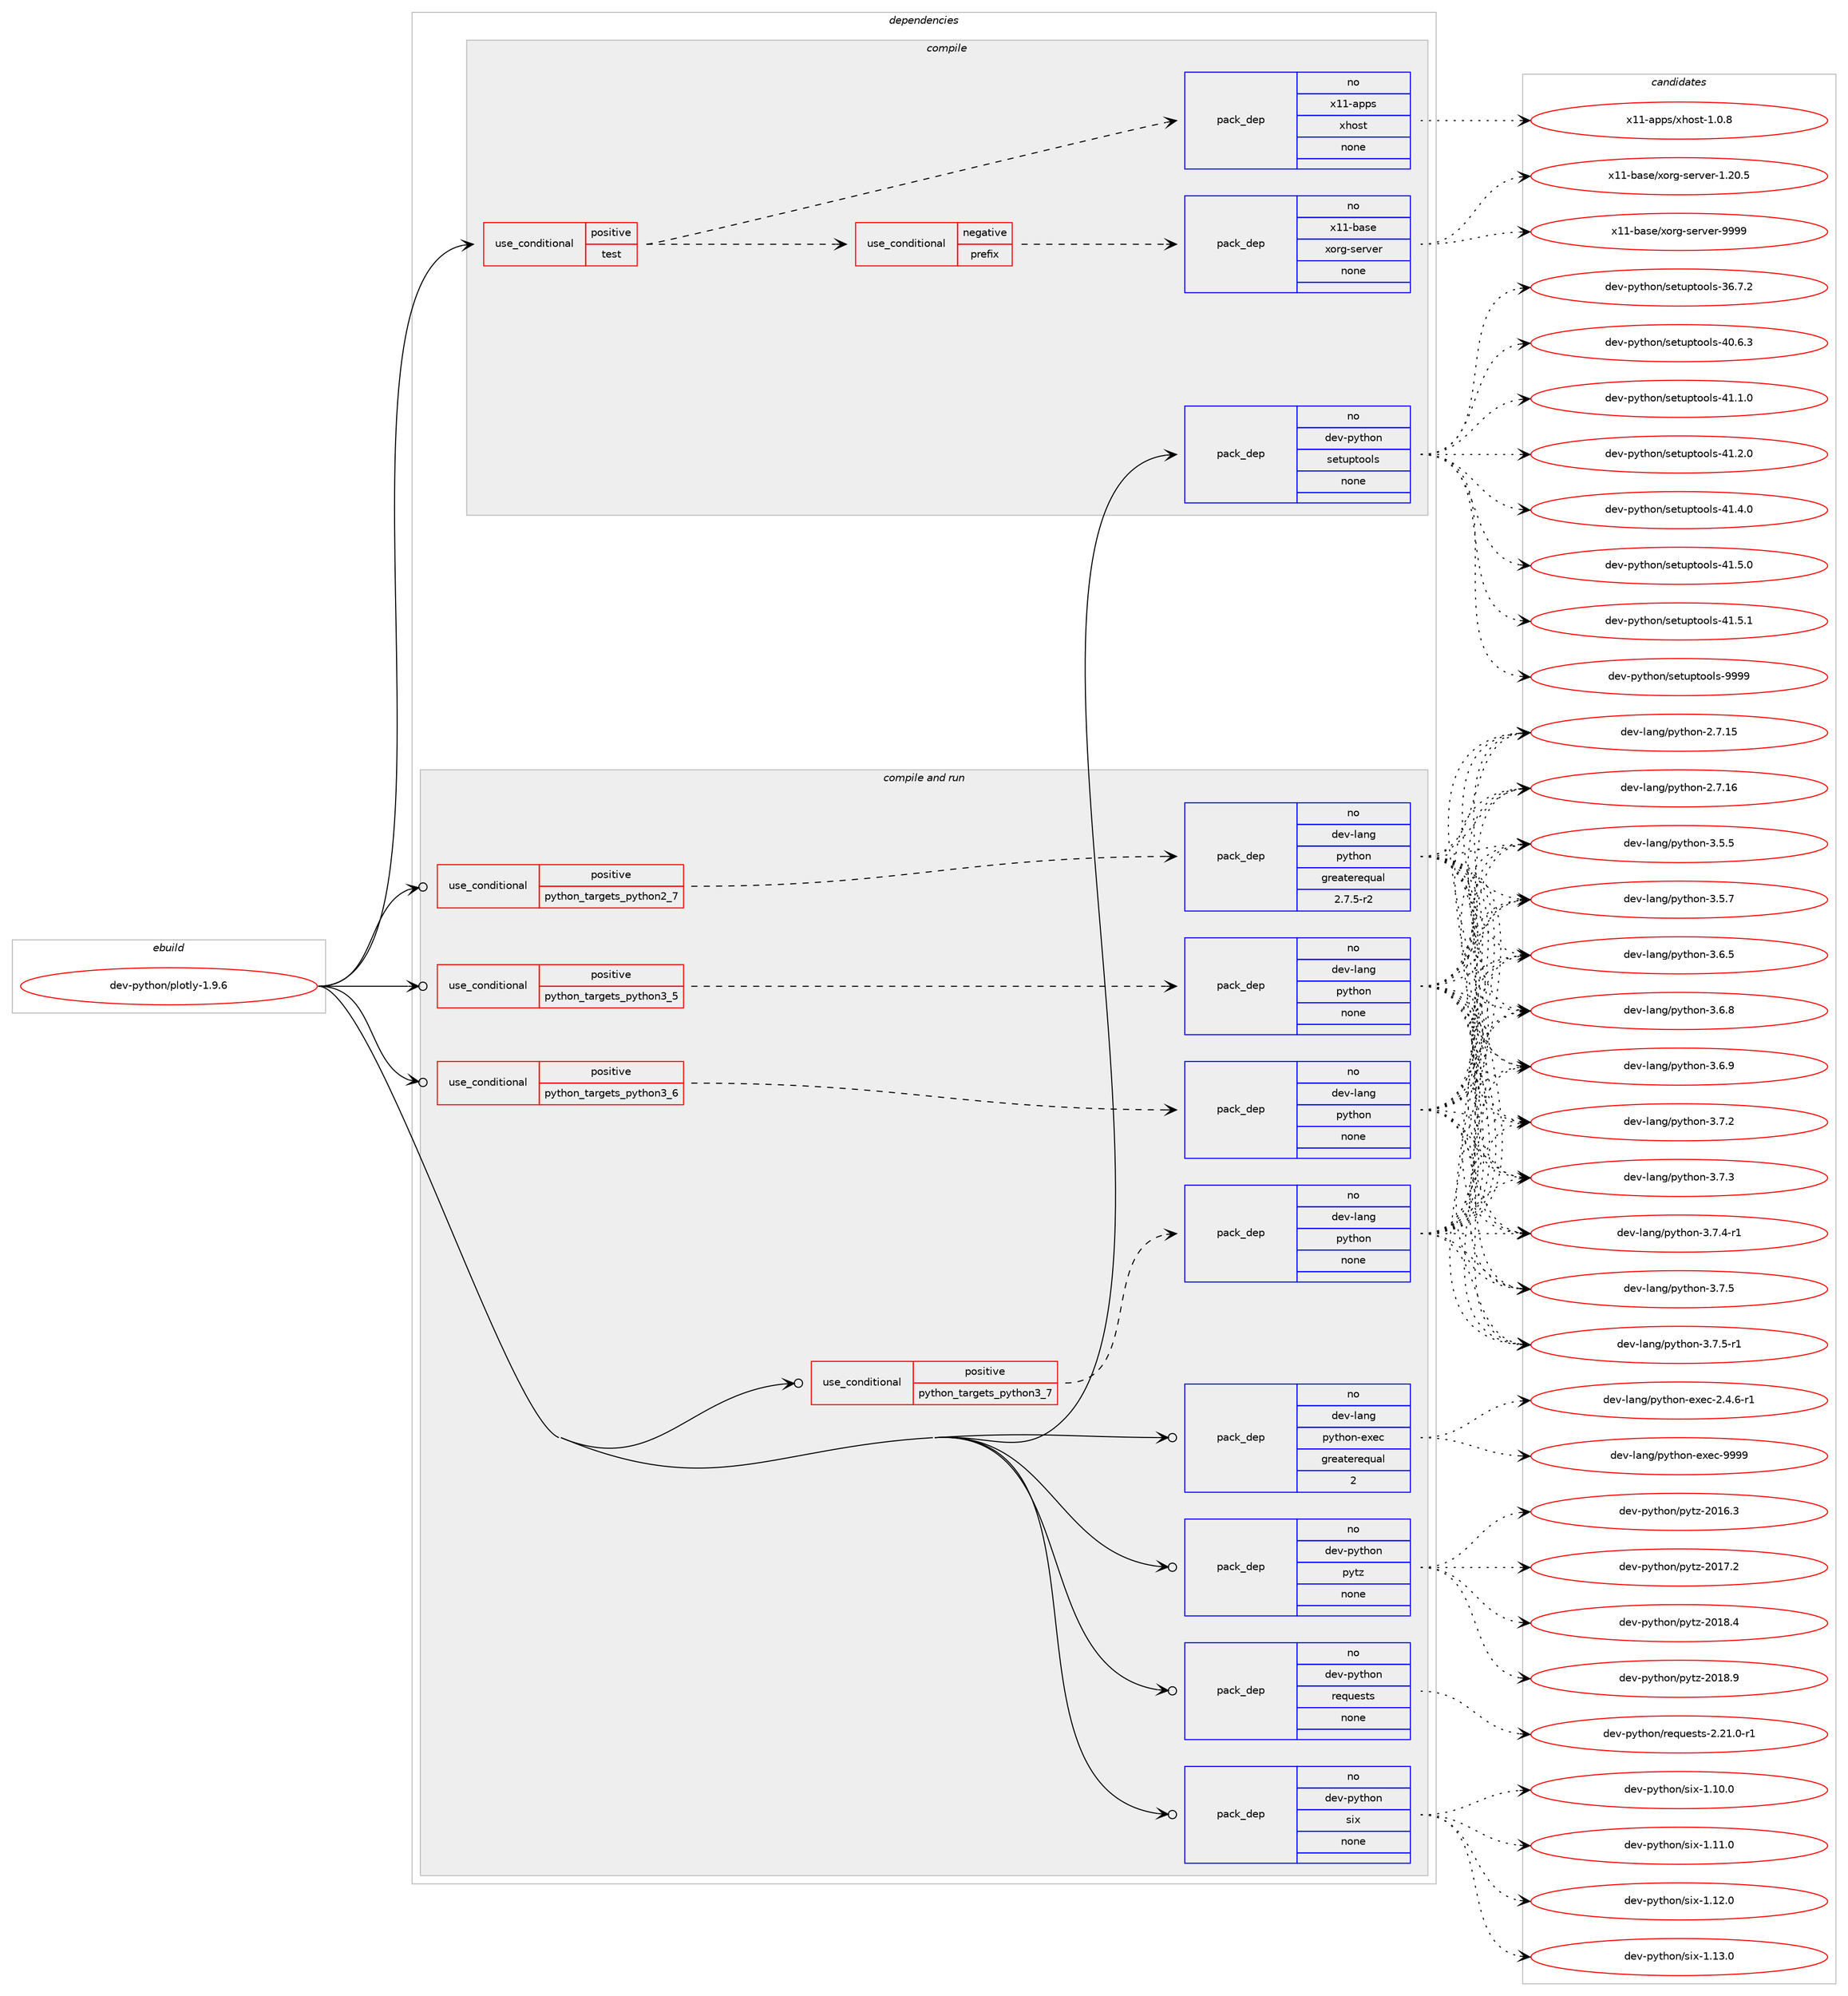 digraph prolog {

# *************
# Graph options
# *************

newrank=true;
concentrate=true;
compound=true;
graph [rankdir=LR,fontname=Helvetica,fontsize=10,ranksep=1.5];#, ranksep=2.5, nodesep=0.2];
edge  [arrowhead=vee];
node  [fontname=Helvetica,fontsize=10];

# **********
# The ebuild
# **********

subgraph cluster_leftcol {
color=gray;
rank=same;
label=<<i>ebuild</i>>;
id [label="dev-python/plotly-1.9.6", color=red, width=4, href="../dev-python/plotly-1.9.6.svg"];
}

# ****************
# The dependencies
# ****************

subgraph cluster_midcol {
color=gray;
label=<<i>dependencies</i>>;
subgraph cluster_compile {
fillcolor="#eeeeee";
style=filled;
label=<<i>compile</i>>;
subgraph cond144664 {
dependency622375 [label=<<TABLE BORDER="0" CELLBORDER="1" CELLSPACING="0" CELLPADDING="4"><TR><TD ROWSPAN="3" CELLPADDING="10">use_conditional</TD></TR><TR><TD>positive</TD></TR><TR><TD>test</TD></TR></TABLE>>, shape=none, color=red];
subgraph cond144665 {
dependency622376 [label=<<TABLE BORDER="0" CELLBORDER="1" CELLSPACING="0" CELLPADDING="4"><TR><TD ROWSPAN="3" CELLPADDING="10">use_conditional</TD></TR><TR><TD>negative</TD></TR><TR><TD>prefix</TD></TR></TABLE>>, shape=none, color=red];
subgraph pack465871 {
dependency622377 [label=<<TABLE BORDER="0" CELLBORDER="1" CELLSPACING="0" CELLPADDING="4" WIDTH="220"><TR><TD ROWSPAN="6" CELLPADDING="30">pack_dep</TD></TR><TR><TD WIDTH="110">no</TD></TR><TR><TD>x11-base</TD></TR><TR><TD>xorg-server</TD></TR><TR><TD>none</TD></TR><TR><TD></TD></TR></TABLE>>, shape=none, color=blue];
}
dependency622376:e -> dependency622377:w [weight=20,style="dashed",arrowhead="vee"];
}
dependency622375:e -> dependency622376:w [weight=20,style="dashed",arrowhead="vee"];
subgraph pack465872 {
dependency622378 [label=<<TABLE BORDER="0" CELLBORDER="1" CELLSPACING="0" CELLPADDING="4" WIDTH="220"><TR><TD ROWSPAN="6" CELLPADDING="30">pack_dep</TD></TR><TR><TD WIDTH="110">no</TD></TR><TR><TD>x11-apps</TD></TR><TR><TD>xhost</TD></TR><TR><TD>none</TD></TR><TR><TD></TD></TR></TABLE>>, shape=none, color=blue];
}
dependency622375:e -> dependency622378:w [weight=20,style="dashed",arrowhead="vee"];
}
id:e -> dependency622375:w [weight=20,style="solid",arrowhead="vee"];
subgraph pack465873 {
dependency622379 [label=<<TABLE BORDER="0" CELLBORDER="1" CELLSPACING="0" CELLPADDING="4" WIDTH="220"><TR><TD ROWSPAN="6" CELLPADDING="30">pack_dep</TD></TR><TR><TD WIDTH="110">no</TD></TR><TR><TD>dev-python</TD></TR><TR><TD>setuptools</TD></TR><TR><TD>none</TD></TR><TR><TD></TD></TR></TABLE>>, shape=none, color=blue];
}
id:e -> dependency622379:w [weight=20,style="solid",arrowhead="vee"];
}
subgraph cluster_compileandrun {
fillcolor="#eeeeee";
style=filled;
label=<<i>compile and run</i>>;
subgraph cond144666 {
dependency622380 [label=<<TABLE BORDER="0" CELLBORDER="1" CELLSPACING="0" CELLPADDING="4"><TR><TD ROWSPAN="3" CELLPADDING="10">use_conditional</TD></TR><TR><TD>positive</TD></TR><TR><TD>python_targets_python2_7</TD></TR></TABLE>>, shape=none, color=red];
subgraph pack465874 {
dependency622381 [label=<<TABLE BORDER="0" CELLBORDER="1" CELLSPACING="0" CELLPADDING="4" WIDTH="220"><TR><TD ROWSPAN="6" CELLPADDING="30">pack_dep</TD></TR><TR><TD WIDTH="110">no</TD></TR><TR><TD>dev-lang</TD></TR><TR><TD>python</TD></TR><TR><TD>greaterequal</TD></TR><TR><TD>2.7.5-r2</TD></TR></TABLE>>, shape=none, color=blue];
}
dependency622380:e -> dependency622381:w [weight=20,style="dashed",arrowhead="vee"];
}
id:e -> dependency622380:w [weight=20,style="solid",arrowhead="odotvee"];
subgraph cond144667 {
dependency622382 [label=<<TABLE BORDER="0" CELLBORDER="1" CELLSPACING="0" CELLPADDING="4"><TR><TD ROWSPAN="3" CELLPADDING="10">use_conditional</TD></TR><TR><TD>positive</TD></TR><TR><TD>python_targets_python3_5</TD></TR></TABLE>>, shape=none, color=red];
subgraph pack465875 {
dependency622383 [label=<<TABLE BORDER="0" CELLBORDER="1" CELLSPACING="0" CELLPADDING="4" WIDTH="220"><TR><TD ROWSPAN="6" CELLPADDING="30">pack_dep</TD></TR><TR><TD WIDTH="110">no</TD></TR><TR><TD>dev-lang</TD></TR><TR><TD>python</TD></TR><TR><TD>none</TD></TR><TR><TD></TD></TR></TABLE>>, shape=none, color=blue];
}
dependency622382:e -> dependency622383:w [weight=20,style="dashed",arrowhead="vee"];
}
id:e -> dependency622382:w [weight=20,style="solid",arrowhead="odotvee"];
subgraph cond144668 {
dependency622384 [label=<<TABLE BORDER="0" CELLBORDER="1" CELLSPACING="0" CELLPADDING="4"><TR><TD ROWSPAN="3" CELLPADDING="10">use_conditional</TD></TR><TR><TD>positive</TD></TR><TR><TD>python_targets_python3_6</TD></TR></TABLE>>, shape=none, color=red];
subgraph pack465876 {
dependency622385 [label=<<TABLE BORDER="0" CELLBORDER="1" CELLSPACING="0" CELLPADDING="4" WIDTH="220"><TR><TD ROWSPAN="6" CELLPADDING="30">pack_dep</TD></TR><TR><TD WIDTH="110">no</TD></TR><TR><TD>dev-lang</TD></TR><TR><TD>python</TD></TR><TR><TD>none</TD></TR><TR><TD></TD></TR></TABLE>>, shape=none, color=blue];
}
dependency622384:e -> dependency622385:w [weight=20,style="dashed",arrowhead="vee"];
}
id:e -> dependency622384:w [weight=20,style="solid",arrowhead="odotvee"];
subgraph cond144669 {
dependency622386 [label=<<TABLE BORDER="0" CELLBORDER="1" CELLSPACING="0" CELLPADDING="4"><TR><TD ROWSPAN="3" CELLPADDING="10">use_conditional</TD></TR><TR><TD>positive</TD></TR><TR><TD>python_targets_python3_7</TD></TR></TABLE>>, shape=none, color=red];
subgraph pack465877 {
dependency622387 [label=<<TABLE BORDER="0" CELLBORDER="1" CELLSPACING="0" CELLPADDING="4" WIDTH="220"><TR><TD ROWSPAN="6" CELLPADDING="30">pack_dep</TD></TR><TR><TD WIDTH="110">no</TD></TR><TR><TD>dev-lang</TD></TR><TR><TD>python</TD></TR><TR><TD>none</TD></TR><TR><TD></TD></TR></TABLE>>, shape=none, color=blue];
}
dependency622386:e -> dependency622387:w [weight=20,style="dashed",arrowhead="vee"];
}
id:e -> dependency622386:w [weight=20,style="solid",arrowhead="odotvee"];
subgraph pack465878 {
dependency622388 [label=<<TABLE BORDER="0" CELLBORDER="1" CELLSPACING="0" CELLPADDING="4" WIDTH="220"><TR><TD ROWSPAN="6" CELLPADDING="30">pack_dep</TD></TR><TR><TD WIDTH="110">no</TD></TR><TR><TD>dev-lang</TD></TR><TR><TD>python-exec</TD></TR><TR><TD>greaterequal</TD></TR><TR><TD>2</TD></TR></TABLE>>, shape=none, color=blue];
}
id:e -> dependency622388:w [weight=20,style="solid",arrowhead="odotvee"];
subgraph pack465879 {
dependency622389 [label=<<TABLE BORDER="0" CELLBORDER="1" CELLSPACING="0" CELLPADDING="4" WIDTH="220"><TR><TD ROWSPAN="6" CELLPADDING="30">pack_dep</TD></TR><TR><TD WIDTH="110">no</TD></TR><TR><TD>dev-python</TD></TR><TR><TD>pytz</TD></TR><TR><TD>none</TD></TR><TR><TD></TD></TR></TABLE>>, shape=none, color=blue];
}
id:e -> dependency622389:w [weight=20,style="solid",arrowhead="odotvee"];
subgraph pack465880 {
dependency622390 [label=<<TABLE BORDER="0" CELLBORDER="1" CELLSPACING="0" CELLPADDING="4" WIDTH="220"><TR><TD ROWSPAN="6" CELLPADDING="30">pack_dep</TD></TR><TR><TD WIDTH="110">no</TD></TR><TR><TD>dev-python</TD></TR><TR><TD>requests</TD></TR><TR><TD>none</TD></TR><TR><TD></TD></TR></TABLE>>, shape=none, color=blue];
}
id:e -> dependency622390:w [weight=20,style="solid",arrowhead="odotvee"];
subgraph pack465881 {
dependency622391 [label=<<TABLE BORDER="0" CELLBORDER="1" CELLSPACING="0" CELLPADDING="4" WIDTH="220"><TR><TD ROWSPAN="6" CELLPADDING="30">pack_dep</TD></TR><TR><TD WIDTH="110">no</TD></TR><TR><TD>dev-python</TD></TR><TR><TD>six</TD></TR><TR><TD>none</TD></TR><TR><TD></TD></TR></TABLE>>, shape=none, color=blue];
}
id:e -> dependency622391:w [weight=20,style="solid",arrowhead="odotvee"];
}
subgraph cluster_run {
fillcolor="#eeeeee";
style=filled;
label=<<i>run</i>>;
}
}

# **************
# The candidates
# **************

subgraph cluster_choices {
rank=same;
color=gray;
label=<<i>candidates</i>>;

subgraph choice465871 {
color=black;
nodesep=1;
choice1204949459897115101471201111141034511510111411810111445494650484653 [label="x11-base/xorg-server-1.20.5", color=red, width=4,href="../x11-base/xorg-server-1.20.5.svg"];
choice120494945989711510147120111114103451151011141181011144557575757 [label="x11-base/xorg-server-9999", color=red, width=4,href="../x11-base/xorg-server-9999.svg"];
dependency622377:e -> choice1204949459897115101471201111141034511510111411810111445494650484653:w [style=dotted,weight="100"];
dependency622377:e -> choice120494945989711510147120111114103451151011141181011144557575757:w [style=dotted,weight="100"];
}
subgraph choice465872 {
color=black;
nodesep=1;
choice1204949459711211211547120104111115116454946484656 [label="x11-apps/xhost-1.0.8", color=red, width=4,href="../x11-apps/xhost-1.0.8.svg"];
dependency622378:e -> choice1204949459711211211547120104111115116454946484656:w [style=dotted,weight="100"];
}
subgraph choice465873 {
color=black;
nodesep=1;
choice100101118451121211161041111104711510111611711211611111110811545515446554650 [label="dev-python/setuptools-36.7.2", color=red, width=4,href="../dev-python/setuptools-36.7.2.svg"];
choice100101118451121211161041111104711510111611711211611111110811545524846544651 [label="dev-python/setuptools-40.6.3", color=red, width=4,href="../dev-python/setuptools-40.6.3.svg"];
choice100101118451121211161041111104711510111611711211611111110811545524946494648 [label="dev-python/setuptools-41.1.0", color=red, width=4,href="../dev-python/setuptools-41.1.0.svg"];
choice100101118451121211161041111104711510111611711211611111110811545524946504648 [label="dev-python/setuptools-41.2.0", color=red, width=4,href="../dev-python/setuptools-41.2.0.svg"];
choice100101118451121211161041111104711510111611711211611111110811545524946524648 [label="dev-python/setuptools-41.4.0", color=red, width=4,href="../dev-python/setuptools-41.4.0.svg"];
choice100101118451121211161041111104711510111611711211611111110811545524946534648 [label="dev-python/setuptools-41.5.0", color=red, width=4,href="../dev-python/setuptools-41.5.0.svg"];
choice100101118451121211161041111104711510111611711211611111110811545524946534649 [label="dev-python/setuptools-41.5.1", color=red, width=4,href="../dev-python/setuptools-41.5.1.svg"];
choice10010111845112121116104111110471151011161171121161111111081154557575757 [label="dev-python/setuptools-9999", color=red, width=4,href="../dev-python/setuptools-9999.svg"];
dependency622379:e -> choice100101118451121211161041111104711510111611711211611111110811545515446554650:w [style=dotted,weight="100"];
dependency622379:e -> choice100101118451121211161041111104711510111611711211611111110811545524846544651:w [style=dotted,weight="100"];
dependency622379:e -> choice100101118451121211161041111104711510111611711211611111110811545524946494648:w [style=dotted,weight="100"];
dependency622379:e -> choice100101118451121211161041111104711510111611711211611111110811545524946504648:w [style=dotted,weight="100"];
dependency622379:e -> choice100101118451121211161041111104711510111611711211611111110811545524946524648:w [style=dotted,weight="100"];
dependency622379:e -> choice100101118451121211161041111104711510111611711211611111110811545524946534648:w [style=dotted,weight="100"];
dependency622379:e -> choice100101118451121211161041111104711510111611711211611111110811545524946534649:w [style=dotted,weight="100"];
dependency622379:e -> choice10010111845112121116104111110471151011161171121161111111081154557575757:w [style=dotted,weight="100"];
}
subgraph choice465874 {
color=black;
nodesep=1;
choice10010111845108971101034711212111610411111045504655464953 [label="dev-lang/python-2.7.15", color=red, width=4,href="../dev-lang/python-2.7.15.svg"];
choice10010111845108971101034711212111610411111045504655464954 [label="dev-lang/python-2.7.16", color=red, width=4,href="../dev-lang/python-2.7.16.svg"];
choice100101118451089711010347112121116104111110455146534653 [label="dev-lang/python-3.5.5", color=red, width=4,href="../dev-lang/python-3.5.5.svg"];
choice100101118451089711010347112121116104111110455146534655 [label="dev-lang/python-3.5.7", color=red, width=4,href="../dev-lang/python-3.5.7.svg"];
choice100101118451089711010347112121116104111110455146544653 [label="dev-lang/python-3.6.5", color=red, width=4,href="../dev-lang/python-3.6.5.svg"];
choice100101118451089711010347112121116104111110455146544656 [label="dev-lang/python-3.6.8", color=red, width=4,href="../dev-lang/python-3.6.8.svg"];
choice100101118451089711010347112121116104111110455146544657 [label="dev-lang/python-3.6.9", color=red, width=4,href="../dev-lang/python-3.6.9.svg"];
choice100101118451089711010347112121116104111110455146554650 [label="dev-lang/python-3.7.2", color=red, width=4,href="../dev-lang/python-3.7.2.svg"];
choice100101118451089711010347112121116104111110455146554651 [label="dev-lang/python-3.7.3", color=red, width=4,href="../dev-lang/python-3.7.3.svg"];
choice1001011184510897110103471121211161041111104551465546524511449 [label="dev-lang/python-3.7.4-r1", color=red, width=4,href="../dev-lang/python-3.7.4-r1.svg"];
choice100101118451089711010347112121116104111110455146554653 [label="dev-lang/python-3.7.5", color=red, width=4,href="../dev-lang/python-3.7.5.svg"];
choice1001011184510897110103471121211161041111104551465546534511449 [label="dev-lang/python-3.7.5-r1", color=red, width=4,href="../dev-lang/python-3.7.5-r1.svg"];
dependency622381:e -> choice10010111845108971101034711212111610411111045504655464953:w [style=dotted,weight="100"];
dependency622381:e -> choice10010111845108971101034711212111610411111045504655464954:w [style=dotted,weight="100"];
dependency622381:e -> choice100101118451089711010347112121116104111110455146534653:w [style=dotted,weight="100"];
dependency622381:e -> choice100101118451089711010347112121116104111110455146534655:w [style=dotted,weight="100"];
dependency622381:e -> choice100101118451089711010347112121116104111110455146544653:w [style=dotted,weight="100"];
dependency622381:e -> choice100101118451089711010347112121116104111110455146544656:w [style=dotted,weight="100"];
dependency622381:e -> choice100101118451089711010347112121116104111110455146544657:w [style=dotted,weight="100"];
dependency622381:e -> choice100101118451089711010347112121116104111110455146554650:w [style=dotted,weight="100"];
dependency622381:e -> choice100101118451089711010347112121116104111110455146554651:w [style=dotted,weight="100"];
dependency622381:e -> choice1001011184510897110103471121211161041111104551465546524511449:w [style=dotted,weight="100"];
dependency622381:e -> choice100101118451089711010347112121116104111110455146554653:w [style=dotted,weight="100"];
dependency622381:e -> choice1001011184510897110103471121211161041111104551465546534511449:w [style=dotted,weight="100"];
}
subgraph choice465875 {
color=black;
nodesep=1;
choice10010111845108971101034711212111610411111045504655464953 [label="dev-lang/python-2.7.15", color=red, width=4,href="../dev-lang/python-2.7.15.svg"];
choice10010111845108971101034711212111610411111045504655464954 [label="dev-lang/python-2.7.16", color=red, width=4,href="../dev-lang/python-2.7.16.svg"];
choice100101118451089711010347112121116104111110455146534653 [label="dev-lang/python-3.5.5", color=red, width=4,href="../dev-lang/python-3.5.5.svg"];
choice100101118451089711010347112121116104111110455146534655 [label="dev-lang/python-3.5.7", color=red, width=4,href="../dev-lang/python-3.5.7.svg"];
choice100101118451089711010347112121116104111110455146544653 [label="dev-lang/python-3.6.5", color=red, width=4,href="../dev-lang/python-3.6.5.svg"];
choice100101118451089711010347112121116104111110455146544656 [label="dev-lang/python-3.6.8", color=red, width=4,href="../dev-lang/python-3.6.8.svg"];
choice100101118451089711010347112121116104111110455146544657 [label="dev-lang/python-3.6.9", color=red, width=4,href="../dev-lang/python-3.6.9.svg"];
choice100101118451089711010347112121116104111110455146554650 [label="dev-lang/python-3.7.2", color=red, width=4,href="../dev-lang/python-3.7.2.svg"];
choice100101118451089711010347112121116104111110455146554651 [label="dev-lang/python-3.7.3", color=red, width=4,href="../dev-lang/python-3.7.3.svg"];
choice1001011184510897110103471121211161041111104551465546524511449 [label="dev-lang/python-3.7.4-r1", color=red, width=4,href="../dev-lang/python-3.7.4-r1.svg"];
choice100101118451089711010347112121116104111110455146554653 [label="dev-lang/python-3.7.5", color=red, width=4,href="../dev-lang/python-3.7.5.svg"];
choice1001011184510897110103471121211161041111104551465546534511449 [label="dev-lang/python-3.7.5-r1", color=red, width=4,href="../dev-lang/python-3.7.5-r1.svg"];
dependency622383:e -> choice10010111845108971101034711212111610411111045504655464953:w [style=dotted,weight="100"];
dependency622383:e -> choice10010111845108971101034711212111610411111045504655464954:w [style=dotted,weight="100"];
dependency622383:e -> choice100101118451089711010347112121116104111110455146534653:w [style=dotted,weight="100"];
dependency622383:e -> choice100101118451089711010347112121116104111110455146534655:w [style=dotted,weight="100"];
dependency622383:e -> choice100101118451089711010347112121116104111110455146544653:w [style=dotted,weight="100"];
dependency622383:e -> choice100101118451089711010347112121116104111110455146544656:w [style=dotted,weight="100"];
dependency622383:e -> choice100101118451089711010347112121116104111110455146544657:w [style=dotted,weight="100"];
dependency622383:e -> choice100101118451089711010347112121116104111110455146554650:w [style=dotted,weight="100"];
dependency622383:e -> choice100101118451089711010347112121116104111110455146554651:w [style=dotted,weight="100"];
dependency622383:e -> choice1001011184510897110103471121211161041111104551465546524511449:w [style=dotted,weight="100"];
dependency622383:e -> choice100101118451089711010347112121116104111110455146554653:w [style=dotted,weight="100"];
dependency622383:e -> choice1001011184510897110103471121211161041111104551465546534511449:w [style=dotted,weight="100"];
}
subgraph choice465876 {
color=black;
nodesep=1;
choice10010111845108971101034711212111610411111045504655464953 [label="dev-lang/python-2.7.15", color=red, width=4,href="../dev-lang/python-2.7.15.svg"];
choice10010111845108971101034711212111610411111045504655464954 [label="dev-lang/python-2.7.16", color=red, width=4,href="../dev-lang/python-2.7.16.svg"];
choice100101118451089711010347112121116104111110455146534653 [label="dev-lang/python-3.5.5", color=red, width=4,href="../dev-lang/python-3.5.5.svg"];
choice100101118451089711010347112121116104111110455146534655 [label="dev-lang/python-3.5.7", color=red, width=4,href="../dev-lang/python-3.5.7.svg"];
choice100101118451089711010347112121116104111110455146544653 [label="dev-lang/python-3.6.5", color=red, width=4,href="../dev-lang/python-3.6.5.svg"];
choice100101118451089711010347112121116104111110455146544656 [label="dev-lang/python-3.6.8", color=red, width=4,href="../dev-lang/python-3.6.8.svg"];
choice100101118451089711010347112121116104111110455146544657 [label="dev-lang/python-3.6.9", color=red, width=4,href="../dev-lang/python-3.6.9.svg"];
choice100101118451089711010347112121116104111110455146554650 [label="dev-lang/python-3.7.2", color=red, width=4,href="../dev-lang/python-3.7.2.svg"];
choice100101118451089711010347112121116104111110455146554651 [label="dev-lang/python-3.7.3", color=red, width=4,href="../dev-lang/python-3.7.3.svg"];
choice1001011184510897110103471121211161041111104551465546524511449 [label="dev-lang/python-3.7.4-r1", color=red, width=4,href="../dev-lang/python-3.7.4-r1.svg"];
choice100101118451089711010347112121116104111110455146554653 [label="dev-lang/python-3.7.5", color=red, width=4,href="../dev-lang/python-3.7.5.svg"];
choice1001011184510897110103471121211161041111104551465546534511449 [label="dev-lang/python-3.7.5-r1", color=red, width=4,href="../dev-lang/python-3.7.5-r1.svg"];
dependency622385:e -> choice10010111845108971101034711212111610411111045504655464953:w [style=dotted,weight="100"];
dependency622385:e -> choice10010111845108971101034711212111610411111045504655464954:w [style=dotted,weight="100"];
dependency622385:e -> choice100101118451089711010347112121116104111110455146534653:w [style=dotted,weight="100"];
dependency622385:e -> choice100101118451089711010347112121116104111110455146534655:w [style=dotted,weight="100"];
dependency622385:e -> choice100101118451089711010347112121116104111110455146544653:w [style=dotted,weight="100"];
dependency622385:e -> choice100101118451089711010347112121116104111110455146544656:w [style=dotted,weight="100"];
dependency622385:e -> choice100101118451089711010347112121116104111110455146544657:w [style=dotted,weight="100"];
dependency622385:e -> choice100101118451089711010347112121116104111110455146554650:w [style=dotted,weight="100"];
dependency622385:e -> choice100101118451089711010347112121116104111110455146554651:w [style=dotted,weight="100"];
dependency622385:e -> choice1001011184510897110103471121211161041111104551465546524511449:w [style=dotted,weight="100"];
dependency622385:e -> choice100101118451089711010347112121116104111110455146554653:w [style=dotted,weight="100"];
dependency622385:e -> choice1001011184510897110103471121211161041111104551465546534511449:w [style=dotted,weight="100"];
}
subgraph choice465877 {
color=black;
nodesep=1;
choice10010111845108971101034711212111610411111045504655464953 [label="dev-lang/python-2.7.15", color=red, width=4,href="../dev-lang/python-2.7.15.svg"];
choice10010111845108971101034711212111610411111045504655464954 [label="dev-lang/python-2.7.16", color=red, width=4,href="../dev-lang/python-2.7.16.svg"];
choice100101118451089711010347112121116104111110455146534653 [label="dev-lang/python-3.5.5", color=red, width=4,href="../dev-lang/python-3.5.5.svg"];
choice100101118451089711010347112121116104111110455146534655 [label="dev-lang/python-3.5.7", color=red, width=4,href="../dev-lang/python-3.5.7.svg"];
choice100101118451089711010347112121116104111110455146544653 [label="dev-lang/python-3.6.5", color=red, width=4,href="../dev-lang/python-3.6.5.svg"];
choice100101118451089711010347112121116104111110455146544656 [label="dev-lang/python-3.6.8", color=red, width=4,href="../dev-lang/python-3.6.8.svg"];
choice100101118451089711010347112121116104111110455146544657 [label="dev-lang/python-3.6.9", color=red, width=4,href="../dev-lang/python-3.6.9.svg"];
choice100101118451089711010347112121116104111110455146554650 [label="dev-lang/python-3.7.2", color=red, width=4,href="../dev-lang/python-3.7.2.svg"];
choice100101118451089711010347112121116104111110455146554651 [label="dev-lang/python-3.7.3", color=red, width=4,href="../dev-lang/python-3.7.3.svg"];
choice1001011184510897110103471121211161041111104551465546524511449 [label="dev-lang/python-3.7.4-r1", color=red, width=4,href="../dev-lang/python-3.7.4-r1.svg"];
choice100101118451089711010347112121116104111110455146554653 [label="dev-lang/python-3.7.5", color=red, width=4,href="../dev-lang/python-3.7.5.svg"];
choice1001011184510897110103471121211161041111104551465546534511449 [label="dev-lang/python-3.7.5-r1", color=red, width=4,href="../dev-lang/python-3.7.5-r1.svg"];
dependency622387:e -> choice10010111845108971101034711212111610411111045504655464953:w [style=dotted,weight="100"];
dependency622387:e -> choice10010111845108971101034711212111610411111045504655464954:w [style=dotted,weight="100"];
dependency622387:e -> choice100101118451089711010347112121116104111110455146534653:w [style=dotted,weight="100"];
dependency622387:e -> choice100101118451089711010347112121116104111110455146534655:w [style=dotted,weight="100"];
dependency622387:e -> choice100101118451089711010347112121116104111110455146544653:w [style=dotted,weight="100"];
dependency622387:e -> choice100101118451089711010347112121116104111110455146544656:w [style=dotted,weight="100"];
dependency622387:e -> choice100101118451089711010347112121116104111110455146544657:w [style=dotted,weight="100"];
dependency622387:e -> choice100101118451089711010347112121116104111110455146554650:w [style=dotted,weight="100"];
dependency622387:e -> choice100101118451089711010347112121116104111110455146554651:w [style=dotted,weight="100"];
dependency622387:e -> choice1001011184510897110103471121211161041111104551465546524511449:w [style=dotted,weight="100"];
dependency622387:e -> choice100101118451089711010347112121116104111110455146554653:w [style=dotted,weight="100"];
dependency622387:e -> choice1001011184510897110103471121211161041111104551465546534511449:w [style=dotted,weight="100"];
}
subgraph choice465878 {
color=black;
nodesep=1;
choice10010111845108971101034711212111610411111045101120101994550465246544511449 [label="dev-lang/python-exec-2.4.6-r1", color=red, width=4,href="../dev-lang/python-exec-2.4.6-r1.svg"];
choice10010111845108971101034711212111610411111045101120101994557575757 [label="dev-lang/python-exec-9999", color=red, width=4,href="../dev-lang/python-exec-9999.svg"];
dependency622388:e -> choice10010111845108971101034711212111610411111045101120101994550465246544511449:w [style=dotted,weight="100"];
dependency622388:e -> choice10010111845108971101034711212111610411111045101120101994557575757:w [style=dotted,weight="100"];
}
subgraph choice465879 {
color=black;
nodesep=1;
choice100101118451121211161041111104711212111612245504849544651 [label="dev-python/pytz-2016.3", color=red, width=4,href="../dev-python/pytz-2016.3.svg"];
choice100101118451121211161041111104711212111612245504849554650 [label="dev-python/pytz-2017.2", color=red, width=4,href="../dev-python/pytz-2017.2.svg"];
choice100101118451121211161041111104711212111612245504849564652 [label="dev-python/pytz-2018.4", color=red, width=4,href="../dev-python/pytz-2018.4.svg"];
choice100101118451121211161041111104711212111612245504849564657 [label="dev-python/pytz-2018.9", color=red, width=4,href="../dev-python/pytz-2018.9.svg"];
dependency622389:e -> choice100101118451121211161041111104711212111612245504849544651:w [style=dotted,weight="100"];
dependency622389:e -> choice100101118451121211161041111104711212111612245504849554650:w [style=dotted,weight="100"];
dependency622389:e -> choice100101118451121211161041111104711212111612245504849564652:w [style=dotted,weight="100"];
dependency622389:e -> choice100101118451121211161041111104711212111612245504849564657:w [style=dotted,weight="100"];
}
subgraph choice465880 {
color=black;
nodesep=1;
choice1001011184511212111610411111047114101113117101115116115455046504946484511449 [label="dev-python/requests-2.21.0-r1", color=red, width=4,href="../dev-python/requests-2.21.0-r1.svg"];
dependency622390:e -> choice1001011184511212111610411111047114101113117101115116115455046504946484511449:w [style=dotted,weight="100"];
}
subgraph choice465881 {
color=black;
nodesep=1;
choice100101118451121211161041111104711510512045494649484648 [label="dev-python/six-1.10.0", color=red, width=4,href="../dev-python/six-1.10.0.svg"];
choice100101118451121211161041111104711510512045494649494648 [label="dev-python/six-1.11.0", color=red, width=4,href="../dev-python/six-1.11.0.svg"];
choice100101118451121211161041111104711510512045494649504648 [label="dev-python/six-1.12.0", color=red, width=4,href="../dev-python/six-1.12.0.svg"];
choice100101118451121211161041111104711510512045494649514648 [label="dev-python/six-1.13.0", color=red, width=4,href="../dev-python/six-1.13.0.svg"];
dependency622391:e -> choice100101118451121211161041111104711510512045494649484648:w [style=dotted,weight="100"];
dependency622391:e -> choice100101118451121211161041111104711510512045494649494648:w [style=dotted,weight="100"];
dependency622391:e -> choice100101118451121211161041111104711510512045494649504648:w [style=dotted,weight="100"];
dependency622391:e -> choice100101118451121211161041111104711510512045494649514648:w [style=dotted,weight="100"];
}
}

}
